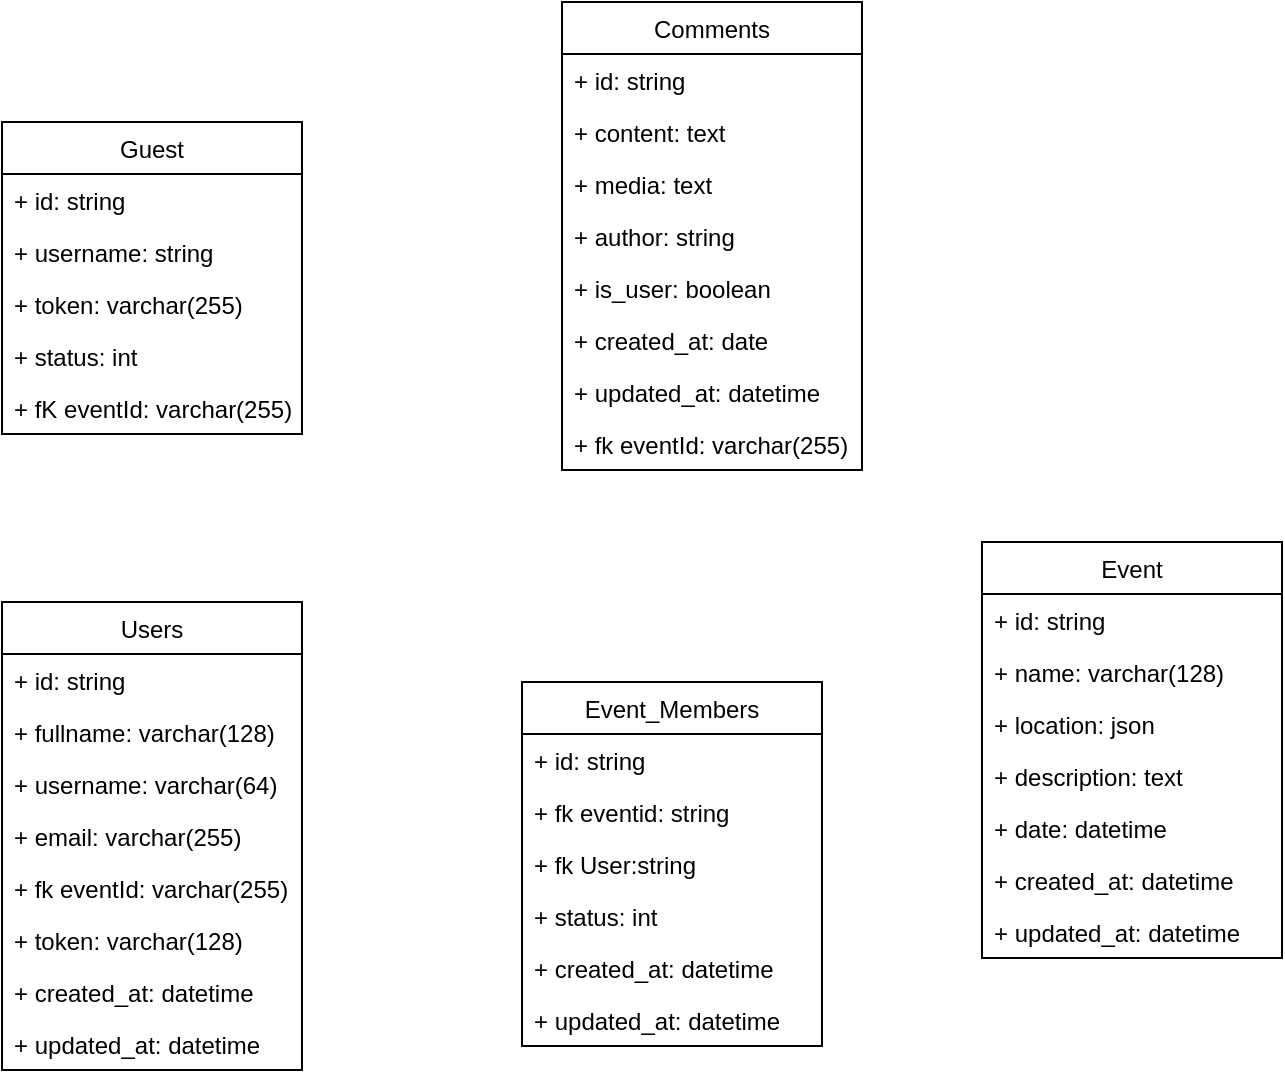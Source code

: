 <mxfile version="17.1.3" type="github">
  <diagram id="kh0qzleask_zGiQaN6OA" name="Page-1">
    <mxGraphModel dx="1356" dy="820" grid="1" gridSize="10" guides="1" tooltips="1" connect="1" arrows="1" fold="1" page="1" pageScale="1" pageWidth="827" pageHeight="1169" math="0" shadow="0">
      <root>
        <mxCell id="0" />
        <mxCell id="1" parent="0" />
        <mxCell id="gKOD2q_dbxWJM7LlFmg6-1" value="Guest" style="swimlane;fontStyle=0;childLayout=stackLayout;horizontal=1;startSize=26;fillColor=none;horizontalStack=0;resizeParent=1;resizeParentMax=0;resizeLast=0;collapsible=1;marginBottom=0;" vertex="1" parent="1">
          <mxGeometry x="100" y="210" width="150" height="156" as="geometry" />
        </mxCell>
        <mxCell id="gKOD2q_dbxWJM7LlFmg6-2" value="+ id: string" style="text;strokeColor=none;fillColor=none;align=left;verticalAlign=top;spacingLeft=4;spacingRight=4;overflow=hidden;rotatable=0;points=[[0,0.5],[1,0.5]];portConstraint=eastwest;" vertex="1" parent="gKOD2q_dbxWJM7LlFmg6-1">
          <mxGeometry y="26" width="150" height="26" as="geometry" />
        </mxCell>
        <mxCell id="gKOD2q_dbxWJM7LlFmg6-3" value="+ username: string" style="text;strokeColor=none;fillColor=none;align=left;verticalAlign=top;spacingLeft=4;spacingRight=4;overflow=hidden;rotatable=0;points=[[0,0.5],[1,0.5]];portConstraint=eastwest;" vertex="1" parent="gKOD2q_dbxWJM7LlFmg6-1">
          <mxGeometry y="52" width="150" height="26" as="geometry" />
        </mxCell>
        <mxCell id="gKOD2q_dbxWJM7LlFmg6-4" value="+ token: varchar(255)" style="text;strokeColor=none;fillColor=none;align=left;verticalAlign=top;spacingLeft=4;spacingRight=4;overflow=hidden;rotatable=0;points=[[0,0.5],[1,0.5]];portConstraint=eastwest;" vertex="1" parent="gKOD2q_dbxWJM7LlFmg6-1">
          <mxGeometry y="78" width="150" height="26" as="geometry" />
        </mxCell>
        <mxCell id="gKOD2q_dbxWJM7LlFmg6-5" value="+ status: int" style="text;strokeColor=none;fillColor=none;align=left;verticalAlign=top;spacingLeft=4;spacingRight=4;overflow=hidden;rotatable=0;points=[[0,0.5],[1,0.5]];portConstraint=eastwest;" vertex="1" parent="gKOD2q_dbxWJM7LlFmg6-1">
          <mxGeometry y="104" width="150" height="26" as="geometry" />
        </mxCell>
        <mxCell id="gKOD2q_dbxWJM7LlFmg6-6" value="+ fK eventId: varchar(255)" style="text;strokeColor=none;fillColor=none;align=left;verticalAlign=top;spacingLeft=4;spacingRight=4;overflow=hidden;rotatable=0;points=[[0,0.5],[1,0.5]];portConstraint=eastwest;" vertex="1" parent="gKOD2q_dbxWJM7LlFmg6-1">
          <mxGeometry y="130" width="150" height="26" as="geometry" />
        </mxCell>
        <mxCell id="gKOD2q_dbxWJM7LlFmg6-7" value="Comments" style="swimlane;fontStyle=0;childLayout=stackLayout;horizontal=1;startSize=26;fillColor=none;horizontalStack=0;resizeParent=1;resizeParentMax=0;resizeLast=0;collapsible=1;marginBottom=0;" vertex="1" parent="1">
          <mxGeometry x="380" y="150" width="150" height="234" as="geometry" />
        </mxCell>
        <mxCell id="gKOD2q_dbxWJM7LlFmg6-8" value="+ id: string" style="text;strokeColor=none;fillColor=none;align=left;verticalAlign=top;spacingLeft=4;spacingRight=4;overflow=hidden;rotatable=0;points=[[0,0.5],[1,0.5]];portConstraint=eastwest;" vertex="1" parent="gKOD2q_dbxWJM7LlFmg6-7">
          <mxGeometry y="26" width="150" height="26" as="geometry" />
        </mxCell>
        <mxCell id="gKOD2q_dbxWJM7LlFmg6-9" value="+ content: text" style="text;strokeColor=none;fillColor=none;align=left;verticalAlign=top;spacingLeft=4;spacingRight=4;overflow=hidden;rotatable=0;points=[[0,0.5],[1,0.5]];portConstraint=eastwest;" vertex="1" parent="gKOD2q_dbxWJM7LlFmg6-7">
          <mxGeometry y="52" width="150" height="26" as="geometry" />
        </mxCell>
        <mxCell id="gKOD2q_dbxWJM7LlFmg6-10" value="+ media: text" style="text;strokeColor=none;fillColor=none;align=left;verticalAlign=top;spacingLeft=4;spacingRight=4;overflow=hidden;rotatable=0;points=[[0,0.5],[1,0.5]];portConstraint=eastwest;" vertex="1" parent="gKOD2q_dbxWJM7LlFmg6-7">
          <mxGeometry y="78" width="150" height="26" as="geometry" />
        </mxCell>
        <mxCell id="gKOD2q_dbxWJM7LlFmg6-11" value="+ author: string" style="text;strokeColor=none;fillColor=none;align=left;verticalAlign=top;spacingLeft=4;spacingRight=4;overflow=hidden;rotatable=0;points=[[0,0.5],[1,0.5]];portConstraint=eastwest;" vertex="1" parent="gKOD2q_dbxWJM7LlFmg6-7">
          <mxGeometry y="104" width="150" height="26" as="geometry" />
        </mxCell>
        <mxCell id="gKOD2q_dbxWJM7LlFmg6-30" value="+ is_user: boolean" style="text;strokeColor=none;fillColor=none;align=left;verticalAlign=top;spacingLeft=4;spacingRight=4;overflow=hidden;rotatable=0;points=[[0,0.5],[1,0.5]];portConstraint=eastwest;" vertex="1" parent="gKOD2q_dbxWJM7LlFmg6-7">
          <mxGeometry y="130" width="150" height="26" as="geometry" />
        </mxCell>
        <mxCell id="gKOD2q_dbxWJM7LlFmg6-12" value="+ created_at: date" style="text;strokeColor=none;fillColor=none;align=left;verticalAlign=top;spacingLeft=4;spacingRight=4;overflow=hidden;rotatable=0;points=[[0,0.5],[1,0.5]];portConstraint=eastwest;" vertex="1" parent="gKOD2q_dbxWJM7LlFmg6-7">
          <mxGeometry y="156" width="150" height="26" as="geometry" />
        </mxCell>
        <mxCell id="gKOD2q_dbxWJM7LlFmg6-13" value="+ updated_at: datetime" style="text;strokeColor=none;fillColor=none;align=left;verticalAlign=top;spacingLeft=4;spacingRight=4;overflow=hidden;rotatable=0;points=[[0,0.5],[1,0.5]];portConstraint=eastwest;" vertex="1" parent="gKOD2q_dbxWJM7LlFmg6-7">
          <mxGeometry y="182" width="150" height="26" as="geometry" />
        </mxCell>
        <mxCell id="gKOD2q_dbxWJM7LlFmg6-14" value="+ fk eventId: varchar(255)" style="text;strokeColor=none;fillColor=none;align=left;verticalAlign=top;spacingLeft=4;spacingRight=4;overflow=hidden;rotatable=0;points=[[0,0.5],[1,0.5]];portConstraint=eastwest;" vertex="1" parent="gKOD2q_dbxWJM7LlFmg6-7">
          <mxGeometry y="208" width="150" height="26" as="geometry" />
        </mxCell>
        <mxCell id="gKOD2q_dbxWJM7LlFmg6-21" value="Users" style="swimlane;fontStyle=0;childLayout=stackLayout;horizontal=1;startSize=26;fillColor=none;horizontalStack=0;resizeParent=1;resizeParentMax=0;resizeLast=0;collapsible=1;marginBottom=0;" vertex="1" parent="1">
          <mxGeometry x="100" y="450" width="150" height="234" as="geometry" />
        </mxCell>
        <mxCell id="gKOD2q_dbxWJM7LlFmg6-22" value="+ id: string" style="text;strokeColor=none;fillColor=none;align=left;verticalAlign=top;spacingLeft=4;spacingRight=4;overflow=hidden;rotatable=0;points=[[0,0.5],[1,0.5]];portConstraint=eastwest;" vertex="1" parent="gKOD2q_dbxWJM7LlFmg6-21">
          <mxGeometry y="26" width="150" height="26" as="geometry" />
        </mxCell>
        <mxCell id="gKOD2q_dbxWJM7LlFmg6-23" value="+ fullname: varchar(128)" style="text;strokeColor=none;fillColor=none;align=left;verticalAlign=top;spacingLeft=4;spacingRight=4;overflow=hidden;rotatable=0;points=[[0,0.5],[1,0.5]];portConstraint=eastwest;" vertex="1" parent="gKOD2q_dbxWJM7LlFmg6-21">
          <mxGeometry y="52" width="150" height="26" as="geometry" />
        </mxCell>
        <mxCell id="gKOD2q_dbxWJM7LlFmg6-24" value="+ username: varchar(64)" style="text;strokeColor=none;fillColor=none;align=left;verticalAlign=top;spacingLeft=4;spacingRight=4;overflow=hidden;rotatable=0;points=[[0,0.5],[1,0.5]];portConstraint=eastwest;" vertex="1" parent="gKOD2q_dbxWJM7LlFmg6-21">
          <mxGeometry y="78" width="150" height="26" as="geometry" />
        </mxCell>
        <mxCell id="gKOD2q_dbxWJM7LlFmg6-25" value="+ email: varchar(255)" style="text;strokeColor=none;fillColor=none;align=left;verticalAlign=top;spacingLeft=4;spacingRight=4;overflow=hidden;rotatable=0;points=[[0,0.5],[1,0.5]];portConstraint=eastwest;" vertex="1" parent="gKOD2q_dbxWJM7LlFmg6-21">
          <mxGeometry y="104" width="150" height="26" as="geometry" />
        </mxCell>
        <mxCell id="gKOD2q_dbxWJM7LlFmg6-28" value="+ fk eventId: varchar(255)" style="text;strokeColor=none;fillColor=none;align=left;verticalAlign=top;spacingLeft=4;spacingRight=4;overflow=hidden;rotatable=0;points=[[0,0.5],[1,0.5]];portConstraint=eastwest;" vertex="1" parent="gKOD2q_dbxWJM7LlFmg6-21">
          <mxGeometry y="130" width="150" height="26" as="geometry" />
        </mxCell>
        <mxCell id="gKOD2q_dbxWJM7LlFmg6-29" value="+ token: varchar(128)" style="text;strokeColor=none;fillColor=none;align=left;verticalAlign=top;spacingLeft=4;spacingRight=4;overflow=hidden;rotatable=0;points=[[0,0.5],[1,0.5]];portConstraint=eastwest;" vertex="1" parent="gKOD2q_dbxWJM7LlFmg6-21">
          <mxGeometry y="156" width="150" height="26" as="geometry" />
        </mxCell>
        <mxCell id="gKOD2q_dbxWJM7LlFmg6-26" value="+ created_at: datetime" style="text;strokeColor=none;fillColor=none;align=left;verticalAlign=top;spacingLeft=4;spacingRight=4;overflow=hidden;rotatable=0;points=[[0,0.5],[1,0.5]];portConstraint=eastwest;" vertex="1" parent="gKOD2q_dbxWJM7LlFmg6-21">
          <mxGeometry y="182" width="150" height="26" as="geometry" />
        </mxCell>
        <mxCell id="gKOD2q_dbxWJM7LlFmg6-27" value="+ updated_at: datetime" style="text;strokeColor=none;fillColor=none;align=left;verticalAlign=top;spacingLeft=4;spacingRight=4;overflow=hidden;rotatable=0;points=[[0,0.5],[1,0.5]];portConstraint=eastwest;" vertex="1" parent="gKOD2q_dbxWJM7LlFmg6-21">
          <mxGeometry y="208" width="150" height="26" as="geometry" />
        </mxCell>
        <mxCell id="gKOD2q_dbxWJM7LlFmg6-31" value="Event_Members" style="swimlane;fontStyle=0;childLayout=stackLayout;horizontal=1;startSize=26;fillColor=none;horizontalStack=0;resizeParent=1;resizeParentMax=0;resizeLast=0;collapsible=1;marginBottom=0;" vertex="1" parent="1">
          <mxGeometry x="360" y="490" width="150" height="182" as="geometry" />
        </mxCell>
        <mxCell id="gKOD2q_dbxWJM7LlFmg6-32" value="+ id: string" style="text;strokeColor=none;fillColor=none;align=left;verticalAlign=top;spacingLeft=4;spacingRight=4;overflow=hidden;rotatable=0;points=[[0,0.5],[1,0.5]];portConstraint=eastwest;" vertex="1" parent="gKOD2q_dbxWJM7LlFmg6-31">
          <mxGeometry y="26" width="150" height="26" as="geometry" />
        </mxCell>
        <mxCell id="gKOD2q_dbxWJM7LlFmg6-33" value="+ fk eventid: string" style="text;strokeColor=none;fillColor=none;align=left;verticalAlign=top;spacingLeft=4;spacingRight=4;overflow=hidden;rotatable=0;points=[[0,0.5],[1,0.5]];portConstraint=eastwest;" vertex="1" parent="gKOD2q_dbxWJM7LlFmg6-31">
          <mxGeometry y="52" width="150" height="26" as="geometry" />
        </mxCell>
        <mxCell id="gKOD2q_dbxWJM7LlFmg6-34" value="+ fk User:string" style="text;strokeColor=none;fillColor=none;align=left;verticalAlign=top;spacingLeft=4;spacingRight=4;overflow=hidden;rotatable=0;points=[[0,0.5],[1,0.5]];portConstraint=eastwest;" vertex="1" parent="gKOD2q_dbxWJM7LlFmg6-31">
          <mxGeometry y="78" width="150" height="26" as="geometry" />
        </mxCell>
        <mxCell id="gKOD2q_dbxWJM7LlFmg6-37" value="+ status: int" style="text;strokeColor=none;fillColor=none;align=left;verticalAlign=top;spacingLeft=4;spacingRight=4;overflow=hidden;rotatable=0;points=[[0,0.5],[1,0.5]];portConstraint=eastwest;" vertex="1" parent="gKOD2q_dbxWJM7LlFmg6-31">
          <mxGeometry y="104" width="150" height="26" as="geometry" />
        </mxCell>
        <mxCell id="gKOD2q_dbxWJM7LlFmg6-38" value="+ created_at: datetime" style="text;strokeColor=none;fillColor=none;align=left;verticalAlign=top;spacingLeft=4;spacingRight=4;overflow=hidden;rotatable=0;points=[[0,0.5],[1,0.5]];portConstraint=eastwest;" vertex="1" parent="gKOD2q_dbxWJM7LlFmg6-31">
          <mxGeometry y="130" width="150" height="26" as="geometry" />
        </mxCell>
        <mxCell id="gKOD2q_dbxWJM7LlFmg6-39" value="+ updated_at: datetime" style="text;strokeColor=none;fillColor=none;align=left;verticalAlign=top;spacingLeft=4;spacingRight=4;overflow=hidden;rotatable=0;points=[[0,0.5],[1,0.5]];portConstraint=eastwest;" vertex="1" parent="gKOD2q_dbxWJM7LlFmg6-31">
          <mxGeometry y="156" width="150" height="26" as="geometry" />
        </mxCell>
        <mxCell id="gKOD2q_dbxWJM7LlFmg6-40" value="Event" style="swimlane;fontStyle=0;childLayout=stackLayout;horizontal=1;startSize=26;fillColor=none;horizontalStack=0;resizeParent=1;resizeParentMax=0;resizeLast=0;collapsible=1;marginBottom=0;" vertex="1" parent="1">
          <mxGeometry x="590" y="420" width="150" height="208" as="geometry" />
        </mxCell>
        <mxCell id="gKOD2q_dbxWJM7LlFmg6-41" value="+ id: string" style="text;strokeColor=none;fillColor=none;align=left;verticalAlign=top;spacingLeft=4;spacingRight=4;overflow=hidden;rotatable=0;points=[[0,0.5],[1,0.5]];portConstraint=eastwest;" vertex="1" parent="gKOD2q_dbxWJM7LlFmg6-40">
          <mxGeometry y="26" width="150" height="26" as="geometry" />
        </mxCell>
        <mxCell id="gKOD2q_dbxWJM7LlFmg6-42" value="+ name: varchar(128)" style="text;strokeColor=none;fillColor=none;align=left;verticalAlign=top;spacingLeft=4;spacingRight=4;overflow=hidden;rotatable=0;points=[[0,0.5],[1,0.5]];portConstraint=eastwest;" vertex="1" parent="gKOD2q_dbxWJM7LlFmg6-40">
          <mxGeometry y="52" width="150" height="26" as="geometry" />
        </mxCell>
        <mxCell id="gKOD2q_dbxWJM7LlFmg6-45" value="+ location: json&#xa;" style="text;strokeColor=none;fillColor=none;align=left;verticalAlign=top;spacingLeft=4;spacingRight=4;overflow=hidden;rotatable=0;points=[[0,0.5],[1,0.5]];portConstraint=eastwest;" vertex="1" parent="gKOD2q_dbxWJM7LlFmg6-40">
          <mxGeometry y="78" width="150" height="26" as="geometry" />
        </mxCell>
        <mxCell id="gKOD2q_dbxWJM7LlFmg6-46" value="+ description: text&#xa;" style="text;strokeColor=none;fillColor=none;align=left;verticalAlign=top;spacingLeft=4;spacingRight=4;overflow=hidden;rotatable=0;points=[[0,0.5],[1,0.5]];portConstraint=eastwest;" vertex="1" parent="gKOD2q_dbxWJM7LlFmg6-40">
          <mxGeometry y="104" width="150" height="26" as="geometry" />
        </mxCell>
        <mxCell id="gKOD2q_dbxWJM7LlFmg6-49" value="+ date: datetime&#xa;" style="text;strokeColor=none;fillColor=none;align=left;verticalAlign=top;spacingLeft=4;spacingRight=4;overflow=hidden;rotatable=0;points=[[0,0.5],[1,0.5]];portConstraint=eastwest;" vertex="1" parent="gKOD2q_dbxWJM7LlFmg6-40">
          <mxGeometry y="130" width="150" height="26" as="geometry" />
        </mxCell>
        <mxCell id="gKOD2q_dbxWJM7LlFmg6-47" value="+ created_at: datetime" style="text;strokeColor=none;fillColor=none;align=left;verticalAlign=top;spacingLeft=4;spacingRight=4;overflow=hidden;rotatable=0;points=[[0,0.5],[1,0.5]];portConstraint=eastwest;" vertex="1" parent="gKOD2q_dbxWJM7LlFmg6-40">
          <mxGeometry y="156" width="150" height="26" as="geometry" />
        </mxCell>
        <mxCell id="gKOD2q_dbxWJM7LlFmg6-48" value="+ updated_at: datetime" style="text;strokeColor=none;fillColor=none;align=left;verticalAlign=top;spacingLeft=4;spacingRight=4;overflow=hidden;rotatable=0;points=[[0,0.5],[1,0.5]];portConstraint=eastwest;" vertex="1" parent="gKOD2q_dbxWJM7LlFmg6-40">
          <mxGeometry y="182" width="150" height="26" as="geometry" />
        </mxCell>
      </root>
    </mxGraphModel>
  </diagram>
</mxfile>
